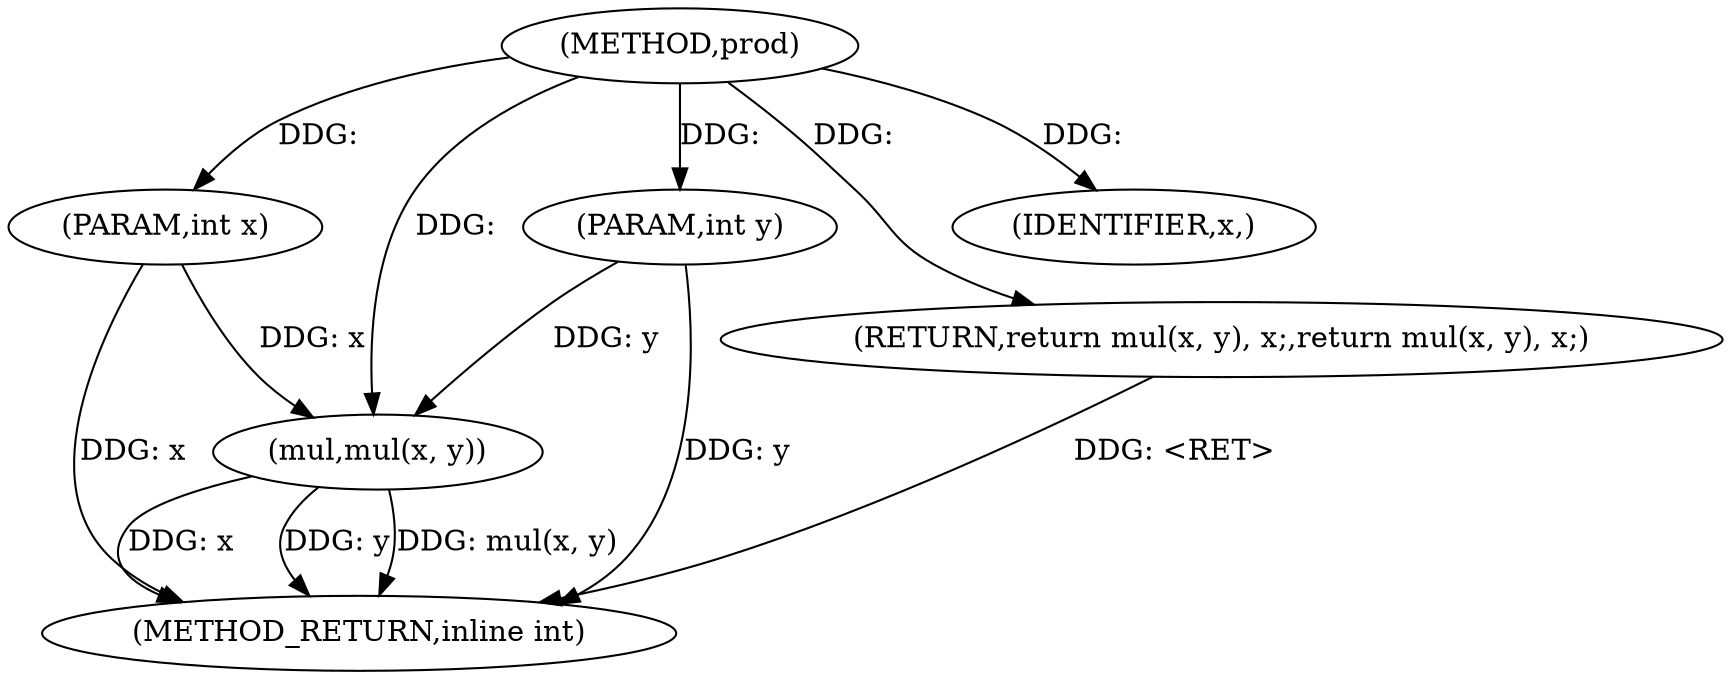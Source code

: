 digraph "prod" {  
"1000411" [label = "(METHOD,prod)" ]
"1000421" [label = "(METHOD_RETURN,inline int)" ]
"1000412" [label = "(PARAM,int x)" ]
"1000413" [label = "(PARAM,int y)" ]
"1000415" [label = "(RETURN,return mul(x, y), x;,return mul(x, y), x;)" ]
"1000417" [label = "(mul,mul(x, y))" ]
"1000420" [label = "(IDENTIFIER,x,)" ]
  "1000415" -> "1000421"  [ label = "DDG: <RET>"] 
  "1000412" -> "1000421"  [ label = "DDG: x"] 
  "1000413" -> "1000421"  [ label = "DDG: y"] 
  "1000417" -> "1000421"  [ label = "DDG: x"] 
  "1000417" -> "1000421"  [ label = "DDG: y"] 
  "1000417" -> "1000421"  [ label = "DDG: mul(x, y)"] 
  "1000411" -> "1000412"  [ label = "DDG: "] 
  "1000411" -> "1000413"  [ label = "DDG: "] 
  "1000411" -> "1000415"  [ label = "DDG: "] 
  "1000411" -> "1000420"  [ label = "DDG: "] 
  "1000412" -> "1000417"  [ label = "DDG: x"] 
  "1000411" -> "1000417"  [ label = "DDG: "] 
  "1000413" -> "1000417"  [ label = "DDG: y"] 
}
